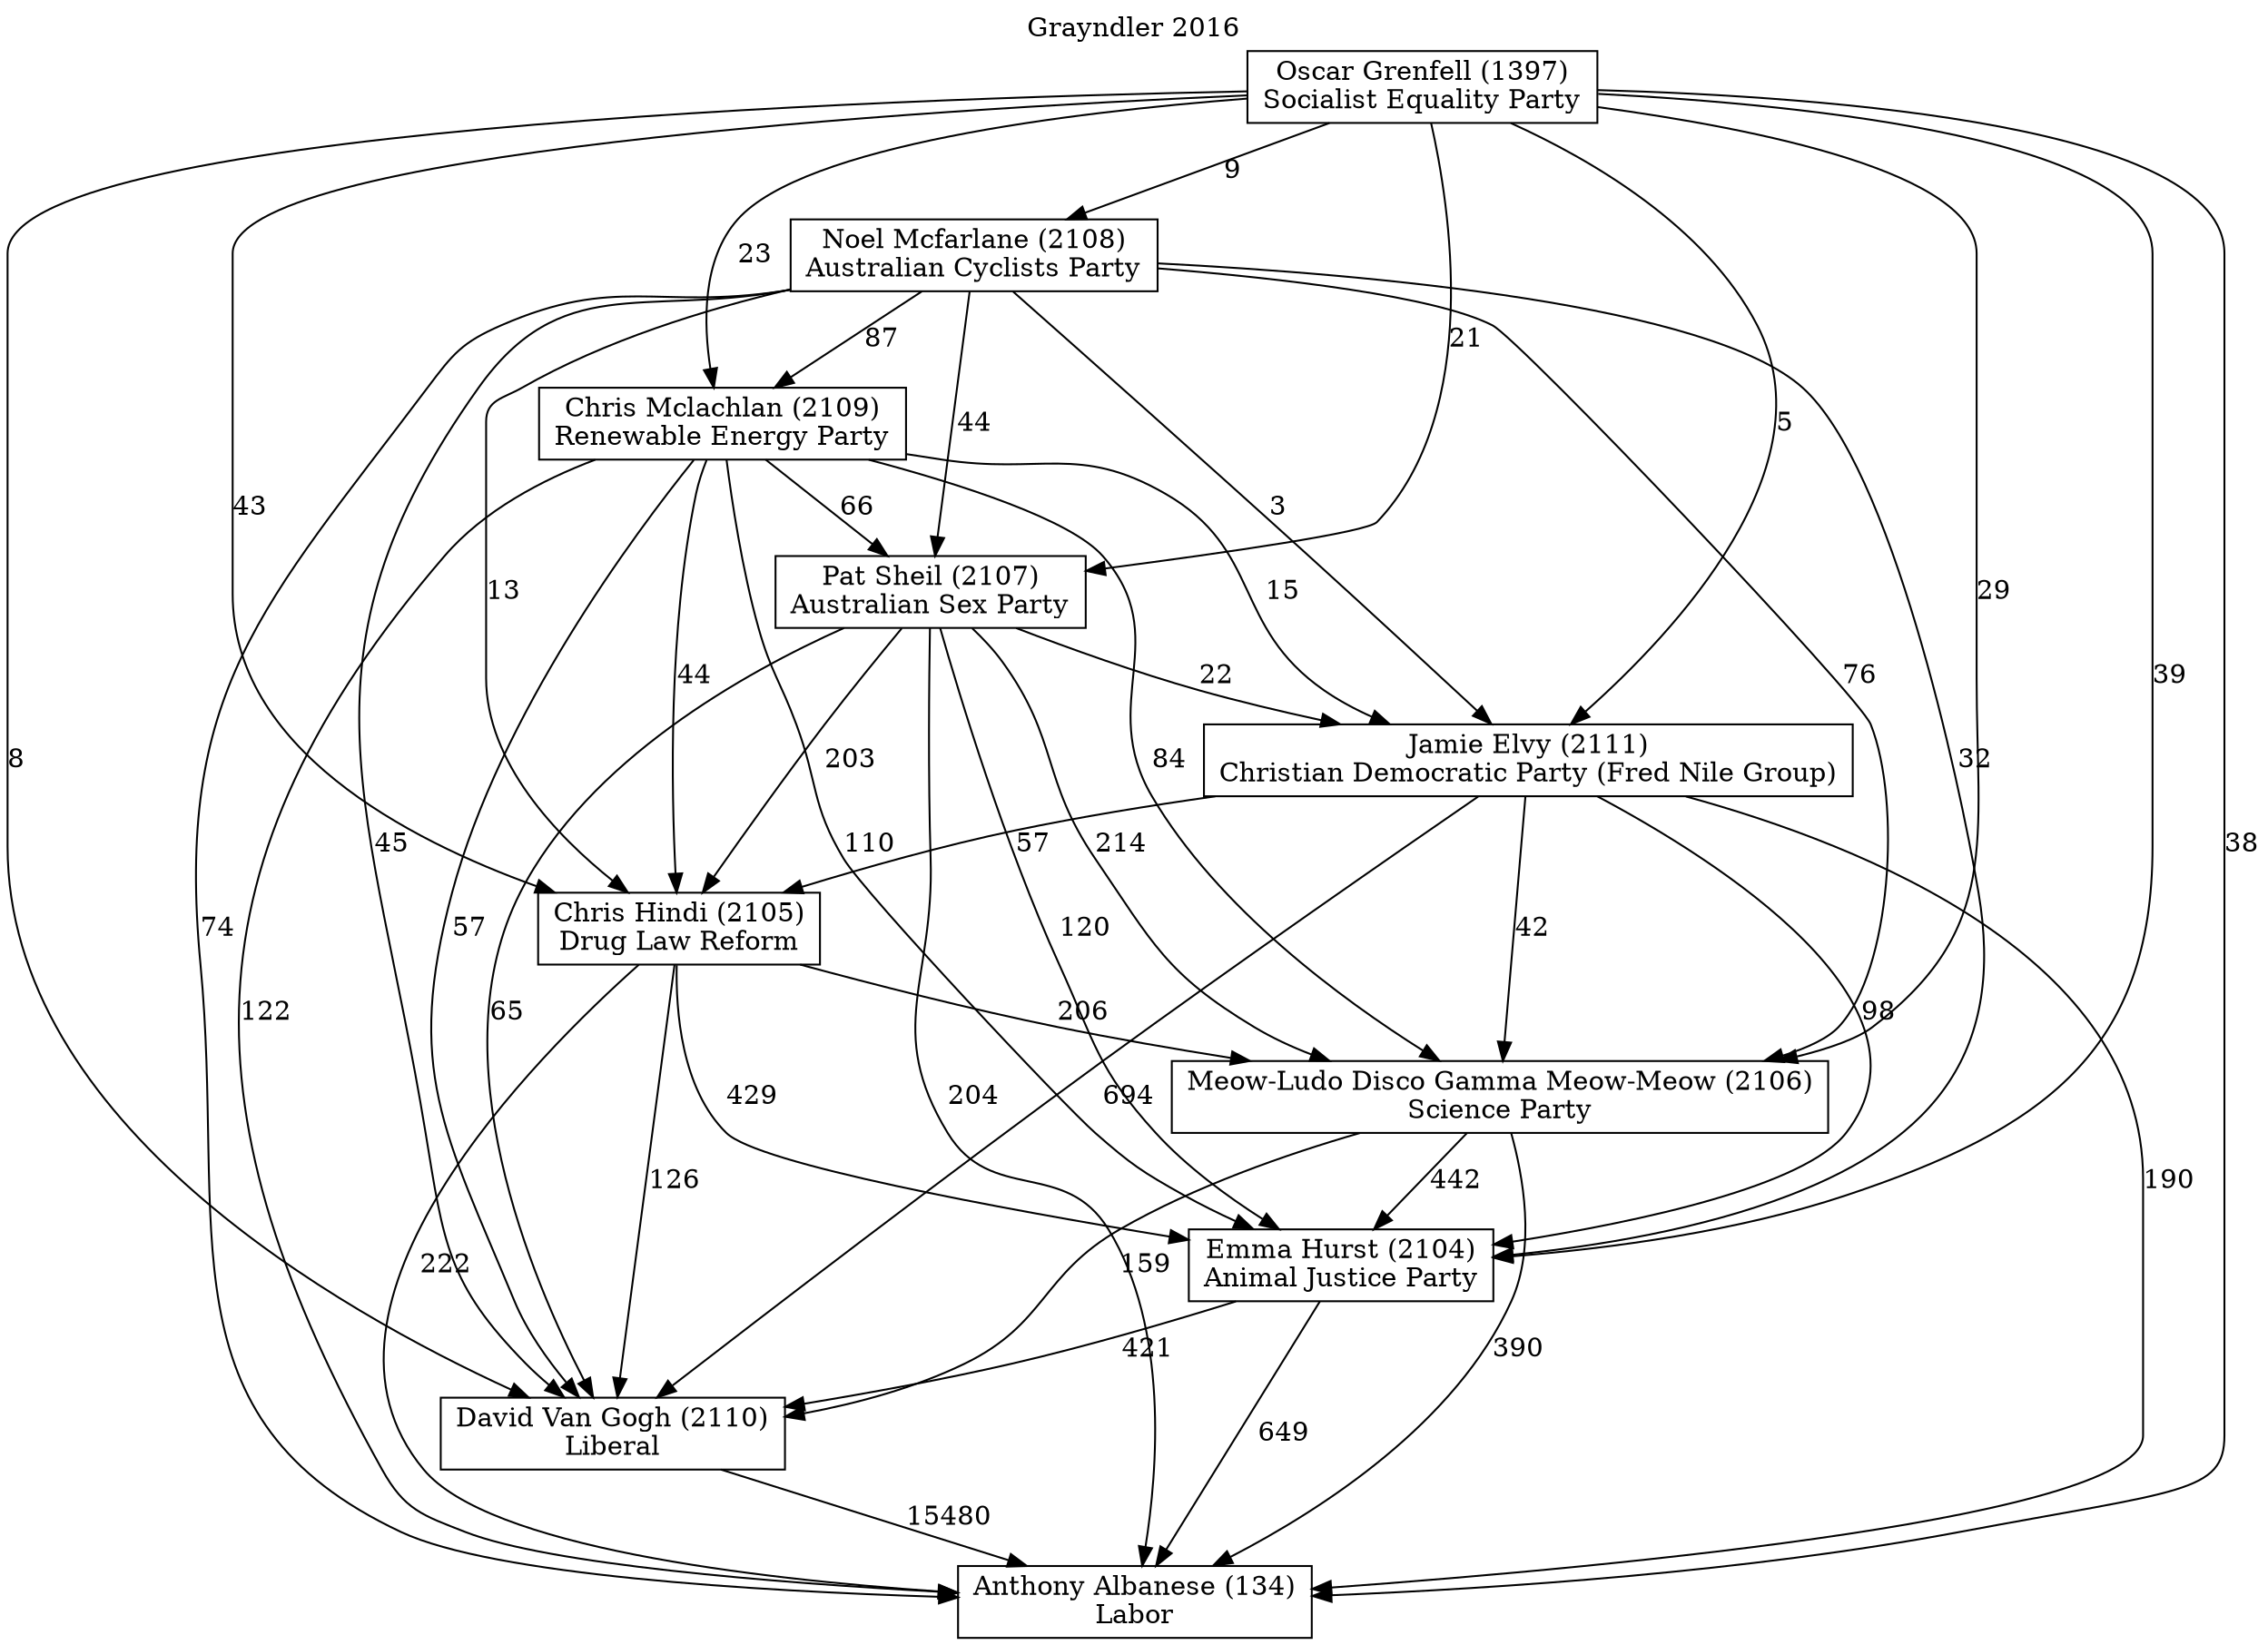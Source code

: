 // House preference flow
digraph "Anthony Albanese (134)_Grayndler_2016" {
	graph [label="Grayndler 2016" labelloc=t mclimit=10]
	node [shape=box]
	"Noel Mcfarlane (2108)" [label="Noel Mcfarlane (2108)
Australian Cyclists Party"]
	"Anthony Albanese (134)" [label="Anthony Albanese (134)
Labor"]
	"Pat Sheil (2107)" [label="Pat Sheil (2107)
Australian Sex Party"]
	"Chris Mclachlan (2109)" [label="Chris Mclachlan (2109)
Renewable Energy Party"]
	"Chris Hindi (2105)" [label="Chris Hindi (2105)
Drug Law Reform"]
	"Meow-Ludo Disco Gamma Meow-Meow (2106)" [label="Meow-Ludo Disco Gamma Meow-Meow (2106)
Science Party"]
	"Oscar Grenfell (1397)" [label="Oscar Grenfell (1397)
Socialist Equality Party"]
	"Jamie Elvy (2111)" [label="Jamie Elvy (2111)
Christian Democratic Party (Fred Nile Group)"]
	"Emma Hurst (2104)" [label="Emma Hurst (2104)
Animal Justice Party"]
	"David Van Gogh (2110)" [label="David Van Gogh (2110)
Liberal"]
	"Jamie Elvy (2111)" -> "Emma Hurst (2104)" [label=98]
	"Noel Mcfarlane (2108)" -> "Chris Mclachlan (2109)" [label=87]
	"Noel Mcfarlane (2108)" -> "Meow-Ludo Disco Gamma Meow-Meow (2106)" [label=76]
	"Chris Mclachlan (2109)" -> "Jamie Elvy (2111)" [label=15]
	"Emma Hurst (2104)" -> "David Van Gogh (2110)" [label=421]
	"Jamie Elvy (2111)" -> "Anthony Albanese (134)" [label=190]
	"Pat Sheil (2107)" -> "Emma Hurst (2104)" [label=120]
	"Chris Mclachlan (2109)" -> "Chris Hindi (2105)" [label=44]
	"Oscar Grenfell (1397)" -> "Meow-Ludo Disco Gamma Meow-Meow (2106)" [label=29]
	"Oscar Grenfell (1397)" -> "Chris Hindi (2105)" [label=43]
	"Jamie Elvy (2111)" -> "Chris Hindi (2105)" [label=57]
	"Chris Hindi (2105)" -> "Anthony Albanese (134)" [label=222]
	"Noel Mcfarlane (2108)" -> "David Van Gogh (2110)" [label=45]
	"Pat Sheil (2107)" -> "Jamie Elvy (2111)" [label=22]
	"Chris Mclachlan (2109)" -> "David Van Gogh (2110)" [label=57]
	"Noel Mcfarlane (2108)" -> "Jamie Elvy (2111)" [label=3]
	"Chris Mclachlan (2109)" -> "Anthony Albanese (134)" [label=122]
	"Noel Mcfarlane (2108)" -> "Pat Sheil (2107)" [label=44]
	"Chris Hindi (2105)" -> "David Van Gogh (2110)" [label=126]
	"Noel Mcfarlane (2108)" -> "Anthony Albanese (134)" [label=74]
	"Oscar Grenfell (1397)" -> "Noel Mcfarlane (2108)" [label=9]
	"Jamie Elvy (2111)" -> "Meow-Ludo Disco Gamma Meow-Meow (2106)" [label=42]
	"Emma Hurst (2104)" -> "Anthony Albanese (134)" [label=649]
	"Pat Sheil (2107)" -> "Chris Hindi (2105)" [label=203]
	"Meow-Ludo Disco Gamma Meow-Meow (2106)" -> "David Van Gogh (2110)" [label=159]
	"Pat Sheil (2107)" -> "Meow-Ludo Disco Gamma Meow-Meow (2106)" [label=214]
	"Oscar Grenfell (1397)" -> "Pat Sheil (2107)" [label=21]
	"David Van Gogh (2110)" -> "Anthony Albanese (134)" [label=15480]
	"Pat Sheil (2107)" -> "Anthony Albanese (134)" [label=204]
	"Oscar Grenfell (1397)" -> "Emma Hurst (2104)" [label=39]
	"Oscar Grenfell (1397)" -> "Chris Mclachlan (2109)" [label=23]
	"Noel Mcfarlane (2108)" -> "Chris Hindi (2105)" [label=13]
	"Noel Mcfarlane (2108)" -> "Emma Hurst (2104)" [label=32]
	"Meow-Ludo Disco Gamma Meow-Meow (2106)" -> "Anthony Albanese (134)" [label=390]
	"Chris Hindi (2105)" -> "Meow-Ludo Disco Gamma Meow-Meow (2106)" [label=206]
	"Meow-Ludo Disco Gamma Meow-Meow (2106)" -> "Emma Hurst (2104)" [label=442]
	"Chris Mclachlan (2109)" -> "Pat Sheil (2107)" [label=66]
	"Oscar Grenfell (1397)" -> "Anthony Albanese (134)" [label=38]
	"Chris Hindi (2105)" -> "Emma Hurst (2104)" [label=429]
	"Pat Sheil (2107)" -> "David Van Gogh (2110)" [label=65]
	"Chris Mclachlan (2109)" -> "Emma Hurst (2104)" [label=110]
	"Oscar Grenfell (1397)" -> "David Van Gogh (2110)" [label=8]
	"Chris Mclachlan (2109)" -> "Meow-Ludo Disco Gamma Meow-Meow (2106)" [label=84]
	"Jamie Elvy (2111)" -> "David Van Gogh (2110)" [label=694]
	"Oscar Grenfell (1397)" -> "Jamie Elvy (2111)" [label=5]
}
